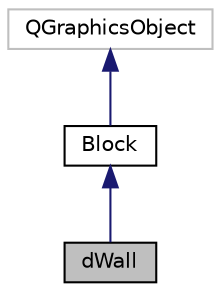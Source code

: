 digraph "dWall"
{
  edge [fontname="Helvetica",fontsize="10",labelfontname="Helvetica",labelfontsize="10"];
  node [fontname="Helvetica",fontsize="10",shape=record];
  Node1 [label="dWall",height=0.2,width=0.4,color="black", fillcolor="grey75", style="filled" fontcolor="black"];
  Node2 -> Node1 [dir="back",color="midnightblue",fontsize="10",style="solid"];
  Node2 [label="Block",height=0.2,width=0.4,color="black", fillcolor="white", style="filled",URL="$class_block.html"];
  Node3 -> Node2 [dir="back",color="midnightblue",fontsize="10",style="solid"];
  Node3 [label="QGraphicsObject",height=0.2,width=0.4,color="grey75", fillcolor="white", style="filled"];
}
